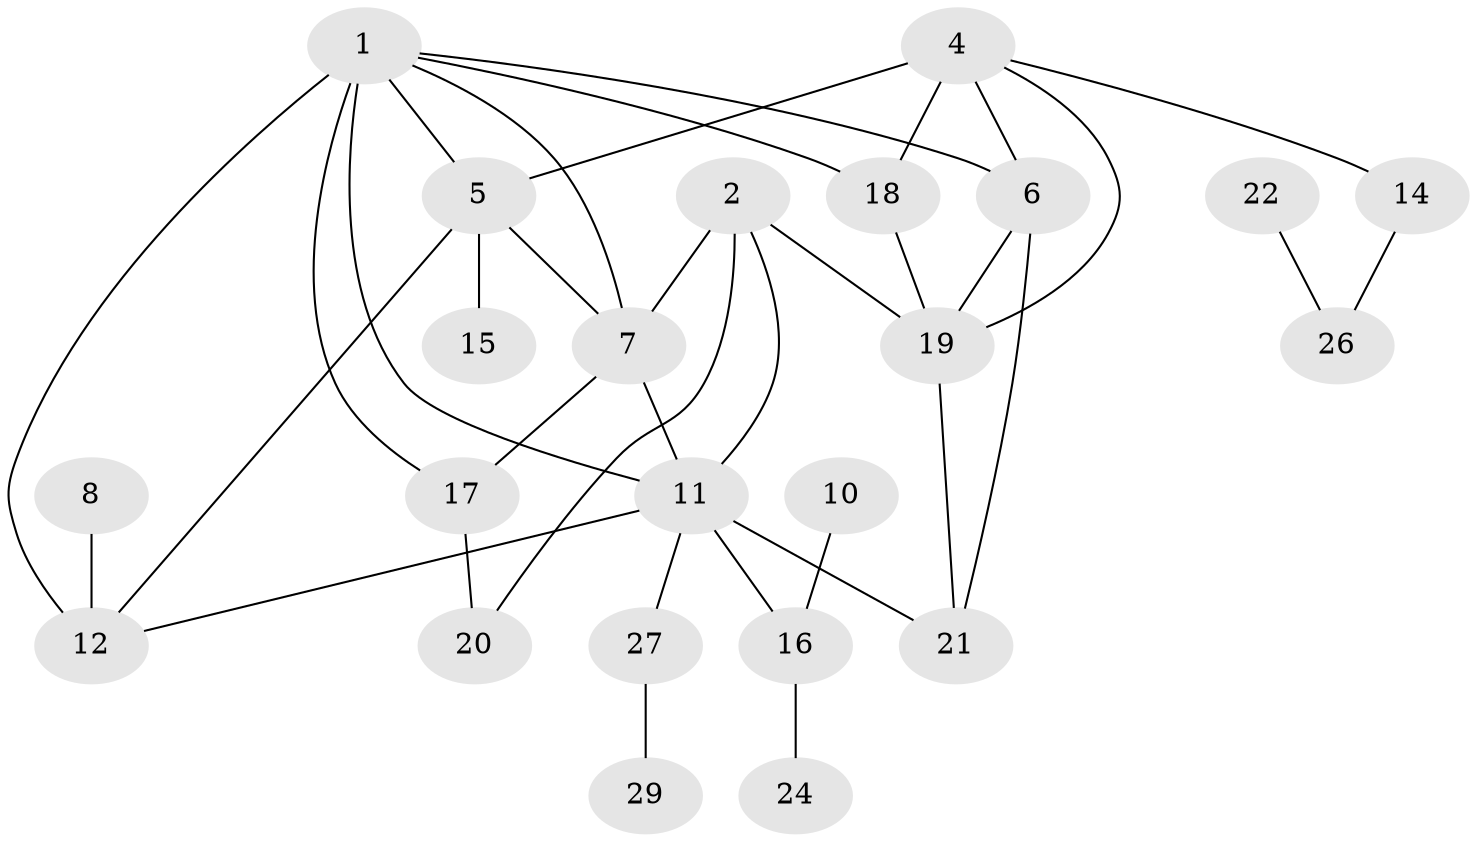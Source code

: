 // original degree distribution, {4: 0.06557377049180328, 2: 0.3114754098360656, 0: 0.13114754098360656, 3: 0.29508196721311475, 1: 0.09836065573770492, 5: 0.08196721311475409, 7: 0.01639344262295082}
// Generated by graph-tools (version 1.1) at 2025/47/03/04/25 22:47:55]
// undirected, 23 vertices, 36 edges
graph export_dot {
  node [color=gray90,style=filled];
  1;
  2;
  4;
  5;
  6;
  7;
  8;
  10;
  11;
  12;
  14;
  15;
  16;
  17;
  18;
  19;
  20;
  21;
  22;
  24;
  26;
  27;
  29;
  1 -- 5 [weight=1.0];
  1 -- 6 [weight=1.0];
  1 -- 7 [weight=1.0];
  1 -- 11 [weight=2.0];
  1 -- 12 [weight=2.0];
  1 -- 17 [weight=1.0];
  1 -- 18 [weight=1.0];
  2 -- 7 [weight=1.0];
  2 -- 11 [weight=1.0];
  2 -- 19 [weight=2.0];
  2 -- 20 [weight=1.0];
  4 -- 5 [weight=1.0];
  4 -- 6 [weight=1.0];
  4 -- 14 [weight=1.0];
  4 -- 18 [weight=2.0];
  4 -- 19 [weight=1.0];
  5 -- 7 [weight=1.0];
  5 -- 12 [weight=1.0];
  5 -- 15 [weight=1.0];
  6 -- 19 [weight=1.0];
  6 -- 21 [weight=1.0];
  7 -- 11 [weight=2.0];
  7 -- 17 [weight=1.0];
  8 -- 12 [weight=1.0];
  10 -- 16 [weight=1.0];
  11 -- 12 [weight=1.0];
  11 -- 16 [weight=3.0];
  11 -- 21 [weight=1.0];
  11 -- 27 [weight=2.0];
  14 -- 26 [weight=1.0];
  16 -- 24 [weight=1.0];
  17 -- 20 [weight=1.0];
  18 -- 19 [weight=1.0];
  19 -- 21 [weight=1.0];
  22 -- 26 [weight=1.0];
  27 -- 29 [weight=1.0];
}
